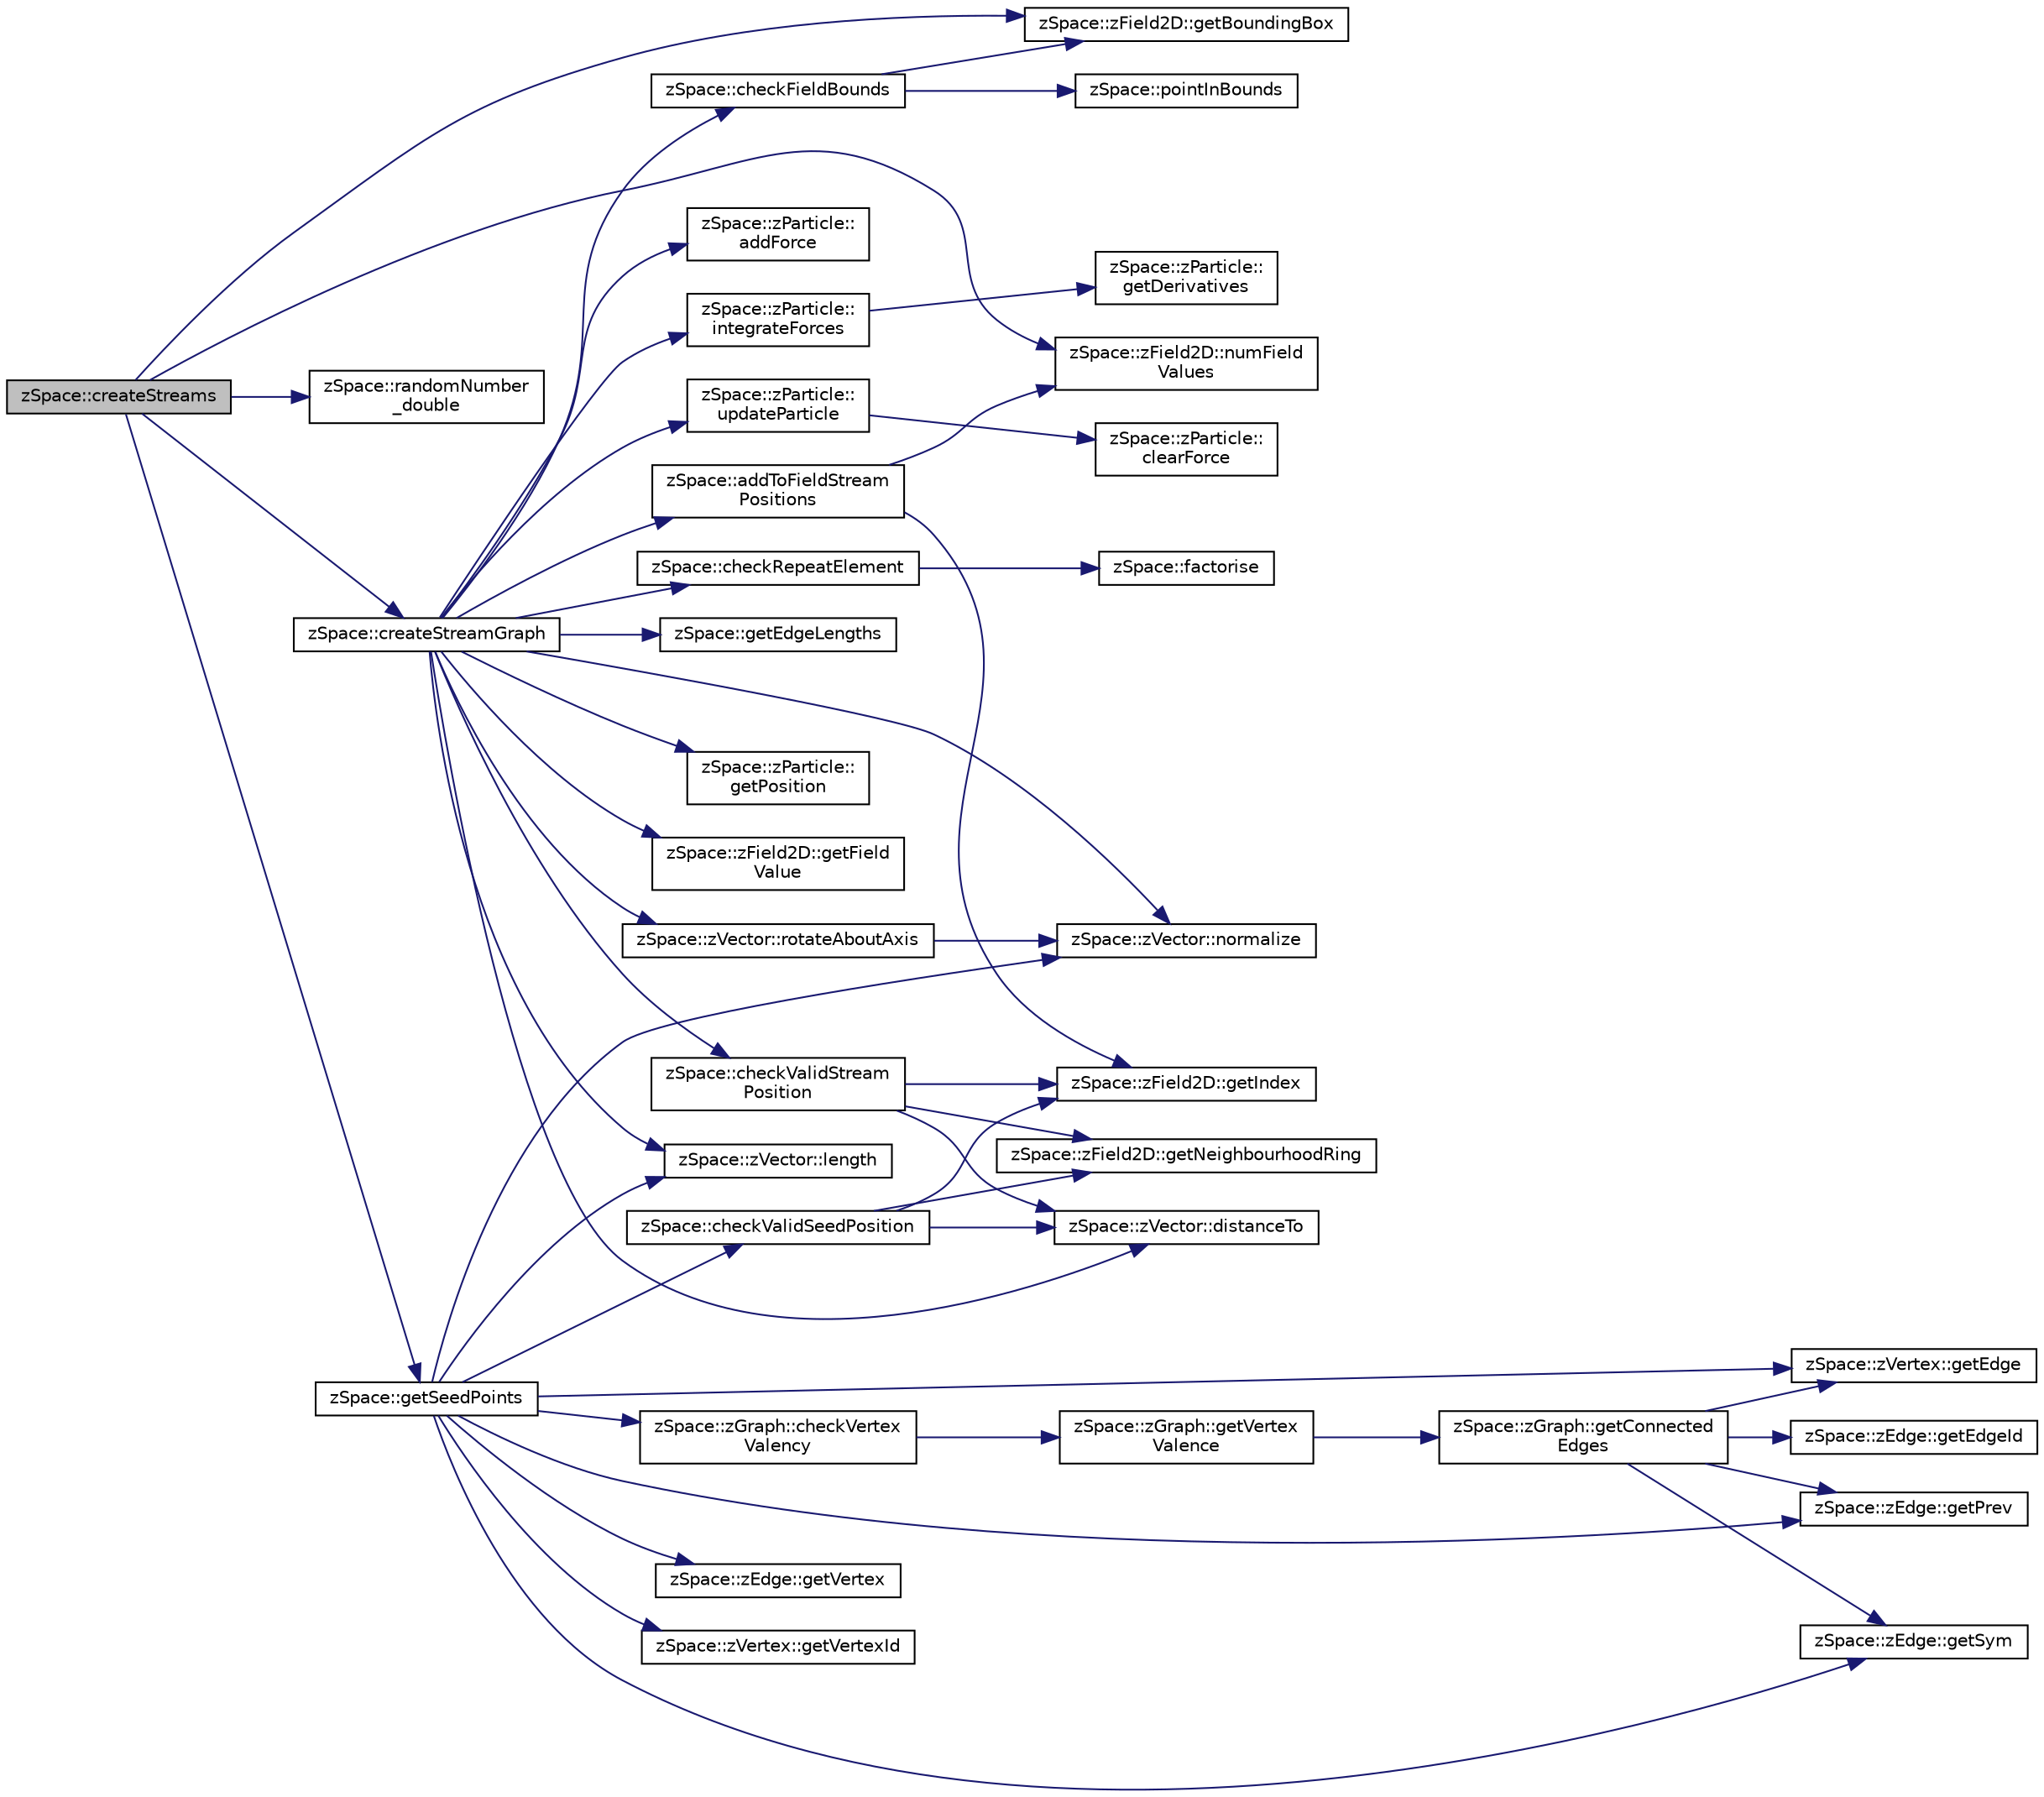 digraph "zSpace::createStreams"
{
 // LATEX_PDF_SIZE
  edge [fontname="Helvetica",fontsize="10",labelfontname="Helvetica",labelfontsize="10"];
  node [fontname="Helvetica",fontsize="10",shape=record];
  rankdir="LR";
  Node81 [label="zSpace::createStreams",height=0.2,width=0.4,color="black", fillcolor="grey75", style="filled", fontcolor="black",tooltip="This method creates the stream lines and stores them as a graph."];
  Node81 -> Node82 [color="midnightblue",fontsize="10",style="solid",fontname="Helvetica"];
  Node82 [label="zSpace::zField2D::numField\lValues",height=0.2,width=0.4,color="black", fillcolor="white", style="filled",URL="$classz_space_1_1z_field2_d.html#a016f4370845267e4126827df88caf492",tooltip="This method retruns the number of scalars in the field."];
  Node81 -> Node83 [color="midnightblue",fontsize="10",style="solid",fontname="Helvetica"];
  Node83 [label="zSpace::zField2D::getBoundingBox",height=0.2,width=0.4,color="black", fillcolor="white", style="filled",URL="$classz_space_1_1z_field2_d.html#aec18cdb580199ce1802e5529ab4da29a",tooltip="This method gets the bounds of the field."];
  Node81 -> Node84 [color="midnightblue",fontsize="10",style="solid",fontname="Helvetica"];
  Node84 [label="zSpace::randomNumber\l_double",height=0.2,width=0.4,color="black", fillcolor="white", style="filled",URL="$group__z_core_utilities.html#gafed69f9d90ee69ee176cef1b45227b9f",tooltip="This method returns a random number in the input domain."];
  Node81 -> Node85 [color="midnightblue",fontsize="10",style="solid",fontname="Helvetica"];
  Node85 [label="zSpace::createStreamGraph",height=0.2,width=0.4,color="black", fillcolor="white", style="filled",URL="$group__z_stream_lines2_d.html#gad24d0e4376c42b67789e08cdf76085b6",tooltip="This method creates a single stream line as a graph."];
  Node85 -> Node86 [color="midnightblue",fontsize="10",style="solid",fontname="Helvetica"];
  Node86 [label="zSpace::zParticle::\lgetPosition",height=0.2,width=0.4,color="black", fillcolor="white", style="filled",URL="$classz_space_1_1z_particle.html#acea931c316bc1628e7029a22378fc948",tooltip="This method retruns the position of the particle."];
  Node85 -> Node87 [color="midnightblue",fontsize="10",style="solid",fontname="Helvetica"];
  Node87 [label="zSpace::zField2D::getField\lValue",height=0.2,width=0.4,color="black", fillcolor="white", style="filled",URL="$classz_space_1_1z_field2_d.html#a8e932d459482ba0ebd71763a874d5997",tooltip="This method gets the value of the field at the input index."];
  Node85 -> Node88 [color="midnightblue",fontsize="10",style="solid",fontname="Helvetica"];
  Node88 [label="zSpace::zVector::length",height=0.2,width=0.4,color="black", fillcolor="white", style="filled",URL="$classz_space_1_1z_vector.html#aa3e1fd350f48b30428f95e716a4e3400",tooltip="This method returns the magnitude/length of the zVector."];
  Node85 -> Node89 [color="midnightblue",fontsize="10",style="solid",fontname="Helvetica"];
  Node89 [label="zSpace::zVector::normalize",height=0.2,width=0.4,color="black", fillcolor="white", style="filled",URL="$classz_space_1_1z_vector.html#a27d075d5055bb92ddfe63fae4010339b",tooltip="This method normalizes the vector to unit length."];
  Node85 -> Node90 [color="midnightblue",fontsize="10",style="solid",fontname="Helvetica"];
  Node90 [label="zSpace::zVector::rotateAboutAxis",height=0.2,width=0.4,color="black", fillcolor="white", style="filled",URL="$classz_space_1_1z_vector.html#a7c7172b9c4f20a7ff7f24cbe092b63a6",tooltip="This method returns the rotated vector of the current vector about an input axis by the the input ang..."];
  Node90 -> Node89 [color="midnightblue",fontsize="10",style="solid",fontname="Helvetica"];
  Node85 -> Node91 [color="midnightblue",fontsize="10",style="solid",fontname="Helvetica"];
  Node91 [label="zSpace::zParticle::\laddForce",height=0.2,width=0.4,color="black", fillcolor="white", style="filled",URL="$classz_space_1_1z_particle.html#a381a241d323d941de9babd9788fb27ba",tooltip="This method adds the input force to the force of the particle."];
  Node85 -> Node92 [color="midnightblue",fontsize="10",style="solid",fontname="Helvetica"];
  Node92 [label="zSpace::zParticle::\lintegrateForces",height=0.2,width=0.4,color="black", fillcolor="white", style="filled",URL="$classz_space_1_1z_particle.html#a8751c6250178b03d8d6fca614118f990",tooltip="This method intergrates the force and compute the derivatives."];
  Node92 -> Node93 [color="midnightblue",fontsize="10",style="solid",fontname="Helvetica"];
  Node93 [label="zSpace::zParticle::\lgetDerivatives",height=0.2,width=0.4,color="black", fillcolor="white", style="filled",URL="$classz_space_1_1z_particle.html#a031a2499e0e1a32fb9a1d8fe6c3b6df8",tooltip="This method computes the derivatives."];
  Node85 -> Node94 [color="midnightblue",fontsize="10",style="solid",fontname="Helvetica"];
  Node94 [label="zSpace::zParticle::\lupdateParticle",height=0.2,width=0.4,color="black", fillcolor="white", style="filled",URL="$classz_space_1_1z_particle.html#a5091b0da4bbc6d188c2439d055b2cc27",tooltip="This method updates the position and velocity of the particle."];
  Node94 -> Node95 [color="midnightblue",fontsize="10",style="solid",fontname="Helvetica"];
  Node95 [label="zSpace::zParticle::\lclearForce",height=0.2,width=0.4,color="black", fillcolor="white", style="filled",URL="$classz_space_1_1z_particle.html#a415ec17914b4c62ba8d41675766b9af6",tooltip="This method clears the force of the particle."];
  Node85 -> Node96 [color="midnightblue",fontsize="10",style="solid",fontname="Helvetica"];
  Node96 [label="zSpace::checkFieldBounds",height=0.2,width=0.4,color="black", fillcolor="white", style="filled",URL="$group__z_stream_lines2_d.html#ga749da5c460505861f416b903813ac0fc",tooltip="This method checks if the input position is in the bounds of the field."];
  Node96 -> Node83 [color="midnightblue",fontsize="10",style="solid",fontname="Helvetica"];
  Node96 -> Node97 [color="midnightblue",fontsize="10",style="solid",fontname="Helvetica"];
  Node97 [label="zSpace::pointInBounds",height=0.2,width=0.4,color="black", fillcolor="white", style="filled",URL="$group__z_vector_matrix_utilities.html#gab4eab695931013c7a5bf95b1403ce5ce",tooltip="This method checks if the input position is inside the input bounds."];
  Node85 -> Node98 [color="midnightblue",fontsize="10",style="solid",fontname="Helvetica"];
  Node98 [label="zSpace::checkRepeatElement",height=0.2,width=0.4,color="black", fillcolor="white", style="filled",URL="$group__z_vector_matrix_utilities.html#gaaedc6be10abdabde532d14ee45e80a62",tooltip="This method checks if the input value is repeated in input container."];
  Node98 -> Node99 [color="midnightblue",fontsize="10",style="solid",fontname="Helvetica"];
  Node99 [label="zSpace::factorise",height=0.2,width=0.4,color="black", fillcolor="white", style="filled",URL="$group__z_vector_matrix_utilities.html#ga99b573001a7b7d92f9f5f84eaeef5d1b",tooltip="This method returns the factorised vector to the input precision."];
  Node85 -> Node100 [color="midnightblue",fontsize="10",style="solid",fontname="Helvetica"];
  Node100 [label="zSpace::checkValidStream\lPosition",height=0.2,width=0.4,color="black", fillcolor="white", style="filled",URL="$group__z_stream_lines2_d.html#gad99d4cb30be24e7562da0c322b99d876",tooltip="This method checks if the input position is a valid stream position."];
  Node100 -> Node101 [color="midnightblue",fontsize="10",style="solid",fontname="Helvetica"];
  Node101 [label="zSpace::zField2D::getIndex",height=0.2,width=0.4,color="black", fillcolor="white", style="filled",URL="$classz_space_1_1z_field2_d.html#a195cbd398fa8e657b7ea599f34fa7ede",tooltip="This method gets the index of the field for the input X and Y indicies."];
  Node100 -> Node102 [color="midnightblue",fontsize="10",style="solid",fontname="Helvetica"];
  Node102 [label="zSpace::zVector::distanceTo",height=0.2,width=0.4,color="black", fillcolor="white", style="filled",URL="$classz_space_1_1z_vector.html#a3b19c952aec086d743e8bfadaa45cdca",tooltip="This method returns the distance between the current zVector and input zVector."];
  Node100 -> Node103 [color="midnightblue",fontsize="10",style="solid",fontname="Helvetica"];
  Node103 [label="zSpace::zField2D::getNeighbourhoodRing",height=0.2,width=0.4,color="black", fillcolor="white", style="filled",URL="$classz_space_1_1z_field2_d.html#af3c3e9ea62527292411c7358143b04db",tooltip="This method gets the ring neighbours of the field at the input index."];
  Node85 -> Node102 [color="midnightblue",fontsize="10",style="solid",fontname="Helvetica"];
  Node85 -> Node104 [color="midnightblue",fontsize="10",style="solid",fontname="Helvetica"];
  Node104 [label="zSpace::getEdgeLengths",height=0.2,width=0.4,color="black", fillcolor="white", style="filled",URL="$group__z_graph_mesh_utilities.html#ga571a5210f8df39a7fc210adeab068777",tooltip="This method computes the lengths of the edges of a zGraph/zMesh."];
  Node85 -> Node105 [color="midnightblue",fontsize="10",style="solid",fontname="Helvetica"];
  Node105 [label="zSpace::addToFieldStream\lPositions",height=0.2,width=0.4,color="black", fillcolor="white", style="filled",URL="$group__z_stream_lines2_d.html#ga2f56464c852d7f18ef63f13110df8513",tooltip=" "];
  Node105 -> Node82 [color="midnightblue",fontsize="10",style="solid",fontname="Helvetica"];
  Node105 -> Node101 [color="midnightblue",fontsize="10",style="solid",fontname="Helvetica"];
  Node81 -> Node106 [color="midnightblue",fontsize="10",style="solid",fontname="Helvetica"];
  Node106 [label="zSpace::getSeedPoints",height=0.2,width=0.4,color="black", fillcolor="white", style="filled",URL="$group__z_stream_lines2_d.html#ga0e134353ee94a16509a6a41f8aef3d69",tooltip="This method computes the seed points."];
  Node106 -> Node107 [color="midnightblue",fontsize="10",style="solid",fontname="Helvetica"];
  Node107 [label="zSpace::zGraph::checkVertex\lValency",height=0.2,width=0.4,color="black", fillcolor="white", style="filled",URL="$classz_space_1_1z_graph.html#a9e23625758374dac9bf02ac15961dfa2",tooltip="This method determines if input zVertex valency is equal to the input valence number."];
  Node107 -> Node108 [color="midnightblue",fontsize="10",style="solid",fontname="Helvetica"];
  Node108 [label="zSpace::zGraph::getVertex\lValence",height=0.2,width=0.4,color="black", fillcolor="white", style="filled",URL="$classz_space_1_1z_graph.html#aa5b1403b1a2992d1c8a39f76dea393e3",tooltip="This method calculate the valency of the input zVertex."];
  Node108 -> Node109 [color="midnightblue",fontsize="10",style="solid",fontname="Helvetica"];
  Node109 [label="zSpace::zGraph::getConnected\lEdges",height=0.2,width=0.4,color="black", fillcolor="white", style="filled",URL="$classz_space_1_1z_graph.html#ab623e9a3bfc70e1f140b911cb0645bd2",tooltip="This method gets the edges connected to input zVertex or zEdge."];
  Node109 -> Node110 [color="midnightblue",fontsize="10",style="solid",fontname="Helvetica"];
  Node110 [label="zSpace::zVertex::getEdge",height=0.2,width=0.4,color="black", fillcolor="white", style="filled",URL="$classz_space_1_1z_vertex.html#a7d187864963f642666b8c3bcfecee6e9",tooltip="This method returns the associated edge of current zVertex."];
  Node109 -> Node111 [color="midnightblue",fontsize="10",style="solid",fontname="Helvetica"];
  Node111 [label="zSpace::zEdge::getEdgeId",height=0.2,width=0.4,color="black", fillcolor="white", style="filled",URL="$classz_space_1_1z_edge.html#acd6947ccba055fa6c31d6d386fe68e12",tooltip="This method returns the edgeId of current zEdge."];
  Node109 -> Node112 [color="midnightblue",fontsize="10",style="solid",fontname="Helvetica"];
  Node112 [label="zSpace::zEdge::getPrev",height=0.2,width=0.4,color="black", fillcolor="white", style="filled",URL="$classz_space_1_1z_edge.html#a01d9d153f7c5ec381474e815384f7d30",tooltip="This method returns the previous edge of current zEdge."];
  Node109 -> Node113 [color="midnightblue",fontsize="10",style="solid",fontname="Helvetica"];
  Node113 [label="zSpace::zEdge::getSym",height=0.2,width=0.4,color="black", fillcolor="white", style="filled",URL="$classz_space_1_1z_edge.html#a461679ac74cc371ad32e94092848f536",tooltip="This method returns the symmetry edge of current zEdge."];
  Node106 -> Node110 [color="midnightblue",fontsize="10",style="solid",fontname="Helvetica"];
  Node106 -> Node114 [color="midnightblue",fontsize="10",style="solid",fontname="Helvetica"];
  Node114 [label="zSpace::zEdge::getVertex",height=0.2,width=0.4,color="black", fillcolor="white", style="filled",URL="$classz_space_1_1z_edge.html#a07c082aa54f78145fdcd5e5e4bb889f1",tooltip="This method returns the vertex pointed to by the current zEdge."];
  Node106 -> Node115 [color="midnightblue",fontsize="10",style="solid",fontname="Helvetica"];
  Node115 [label="zSpace::zVertex::getVertexId",height=0.2,width=0.4,color="black", fillcolor="white", style="filled",URL="$classz_space_1_1z_vertex.html#ae6637ab378719b6c68c8237777fd065e",tooltip="This method returns the vertexId of current zVertex."];
  Node106 -> Node89 [color="midnightblue",fontsize="10",style="solid",fontname="Helvetica"];
  Node106 -> Node112 [color="midnightblue",fontsize="10",style="solid",fontname="Helvetica"];
  Node106 -> Node113 [color="midnightblue",fontsize="10",style="solid",fontname="Helvetica"];
  Node106 -> Node88 [color="midnightblue",fontsize="10",style="solid",fontname="Helvetica"];
  Node106 -> Node116 [color="midnightblue",fontsize="10",style="solid",fontname="Helvetica"];
  Node116 [label="zSpace::checkValidSeedPosition",height=0.2,width=0.4,color="black", fillcolor="white", style="filled",URL="$group__z_stream_lines2_d.html#ga23a48e12f9cf4c97c6eaa24b7a863c3f",tooltip="This method checks if the input position is a valid seed position."];
  Node116 -> Node101 [color="midnightblue",fontsize="10",style="solid",fontname="Helvetica"];
  Node116 -> Node102 [color="midnightblue",fontsize="10",style="solid",fontname="Helvetica"];
  Node116 -> Node103 [color="midnightblue",fontsize="10",style="solid",fontname="Helvetica"];
}
